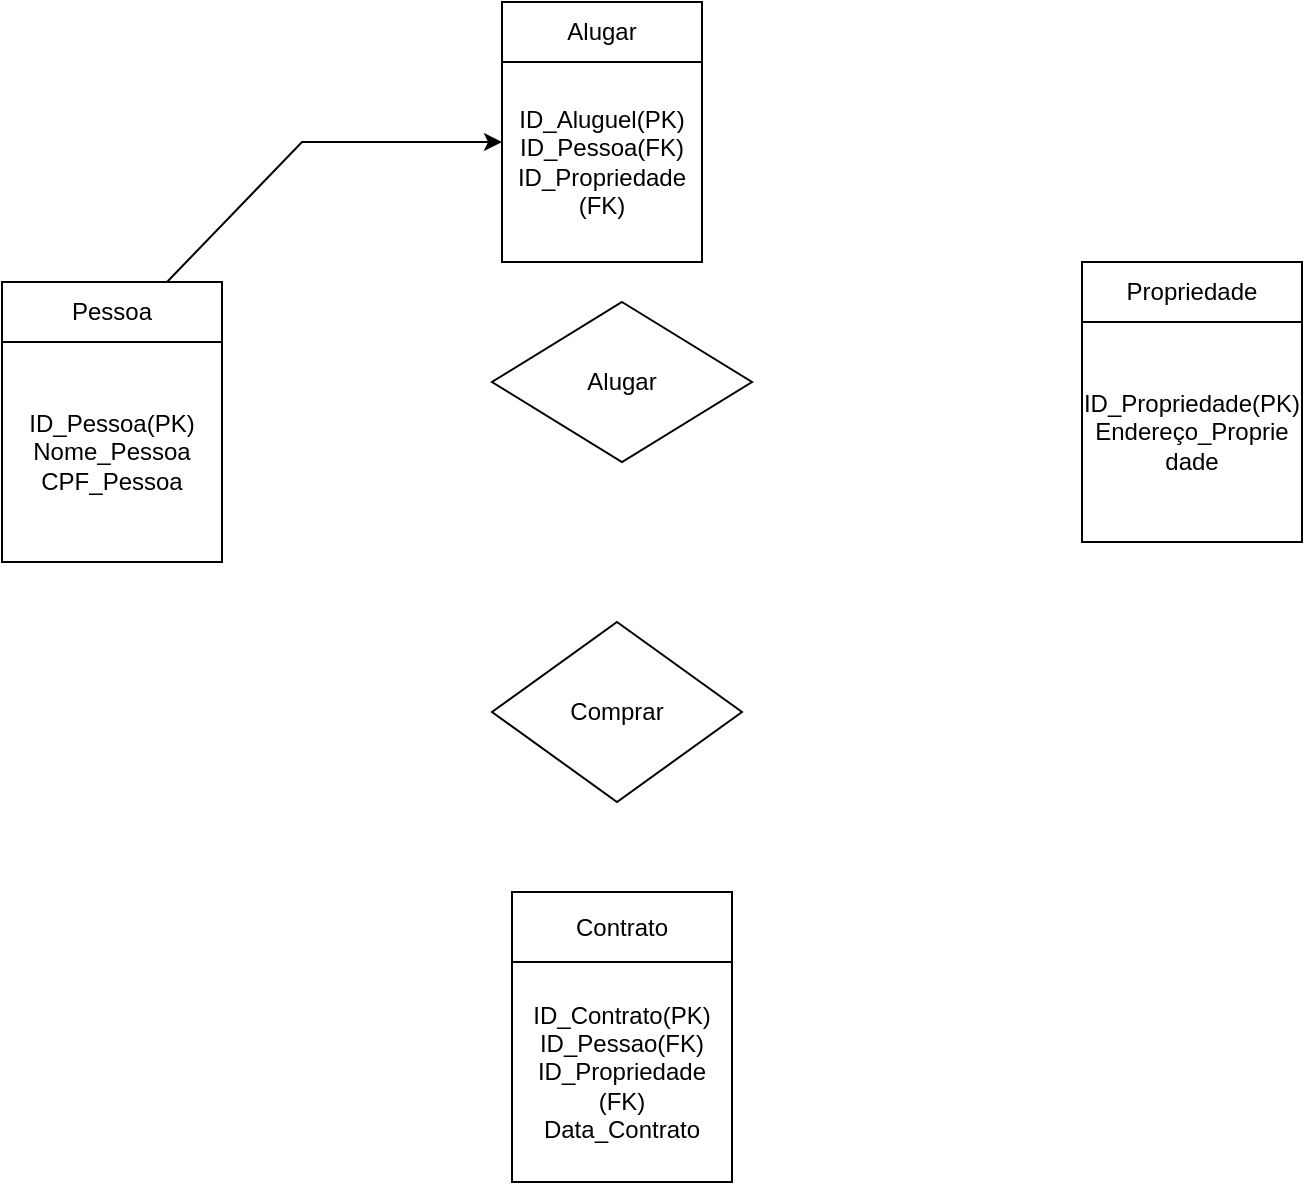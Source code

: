 <mxfile version="20.8.20" type="github">
  <diagram name="Página-1" id="imeP4w_c66DNUwzUJW6N">
    <mxGraphModel dx="1194" dy="584" grid="1" gridSize="10" guides="1" tooltips="1" connect="1" arrows="1" fold="1" page="1" pageScale="1" pageWidth="827" pageHeight="1169" math="0" shadow="0">
      <root>
        <mxCell id="0" />
        <mxCell id="1" parent="0" />
        <mxCell id="8EXz8RUZio_yi-uxEoa5-8" value="Alugar" style="rhombus;whiteSpace=wrap;html=1;" vertex="1" parent="1">
          <mxGeometry x="335" y="260" width="130" height="80" as="geometry" />
        </mxCell>
        <mxCell id="8EXz8RUZio_yi-uxEoa5-9" value="Comprar" style="rhombus;whiteSpace=wrap;html=1;" vertex="1" parent="1">
          <mxGeometry x="335" y="420" width="125" height="90" as="geometry" />
        </mxCell>
        <mxCell id="8EXz8RUZio_yi-uxEoa5-10" value="Pessoa" style="rounded=0;whiteSpace=wrap;html=1;" vertex="1" parent="1">
          <mxGeometry x="90" y="250" width="110" height="30" as="geometry" />
        </mxCell>
        <mxCell id="8EXz8RUZio_yi-uxEoa5-11" value="ID_Pessoa(PK)&lt;br&gt;Nome_Pessoa&lt;br&gt;CPF_Pessoa" style="whiteSpace=wrap;html=1;aspect=fixed;" vertex="1" parent="1">
          <mxGeometry x="90" y="280" width="110" height="110" as="geometry" />
        </mxCell>
        <mxCell id="8EXz8RUZio_yi-uxEoa5-12" value="Propriedade" style="rounded=0;whiteSpace=wrap;html=1;" vertex="1" parent="1">
          <mxGeometry x="630" y="240" width="110" height="30" as="geometry" />
        </mxCell>
        <mxCell id="8EXz8RUZio_yi-uxEoa5-13" value="ID_Propriedade(PK)&lt;br&gt;Endereço_Proprie&lt;br&gt;dade&lt;br&gt;" style="whiteSpace=wrap;html=1;aspect=fixed;" vertex="1" parent="1">
          <mxGeometry x="630" y="270" width="110" height="110" as="geometry" />
        </mxCell>
        <mxCell id="8EXz8RUZio_yi-uxEoa5-14" value="Alugar" style="rounded=0;whiteSpace=wrap;html=1;" vertex="1" parent="1">
          <mxGeometry x="340" y="110" width="100" height="30" as="geometry" />
        </mxCell>
        <mxCell id="8EXz8RUZio_yi-uxEoa5-15" value="ID_Aluguel(PK)&lt;br&gt;ID_Pessoa(FK)&lt;br&gt;ID_Propriedade&lt;br&gt;(FK)" style="whiteSpace=wrap;html=1;aspect=fixed;" vertex="1" parent="1">
          <mxGeometry x="340" y="140" width="100" height="100" as="geometry" />
        </mxCell>
        <mxCell id="8EXz8RUZio_yi-uxEoa5-16" value="Contrato" style="rounded=0;whiteSpace=wrap;html=1;" vertex="1" parent="1">
          <mxGeometry x="345" y="555" width="110" height="35" as="geometry" />
        </mxCell>
        <mxCell id="8EXz8RUZio_yi-uxEoa5-17" value="ID_Contrato(PK)&lt;br&gt;ID_Pessao(FK)&lt;br&gt;ID_Propriedade&lt;br&gt;(FK)&lt;br&gt;Data_Contrato" style="whiteSpace=wrap;html=1;aspect=fixed;" vertex="1" parent="1">
          <mxGeometry x="345" y="590" width="110" height="110" as="geometry" />
        </mxCell>
        <mxCell id="8EXz8RUZio_yi-uxEoa5-18" value="" style="endArrow=classic;html=1;rounded=0;exitX=0.75;exitY=0;exitDx=0;exitDy=0;entryX=0;entryY=0.4;entryDx=0;entryDy=0;entryPerimeter=0;" edge="1" parent="1" source="8EXz8RUZio_yi-uxEoa5-10" target="8EXz8RUZio_yi-uxEoa5-15">
          <mxGeometry width="50" height="50" relative="1" as="geometry">
            <mxPoint x="190" y="220" as="sourcePoint" />
            <mxPoint x="300" y="180" as="targetPoint" />
            <Array as="points">
              <mxPoint x="240" y="180" />
            </Array>
          </mxGeometry>
        </mxCell>
      </root>
    </mxGraphModel>
  </diagram>
</mxfile>
